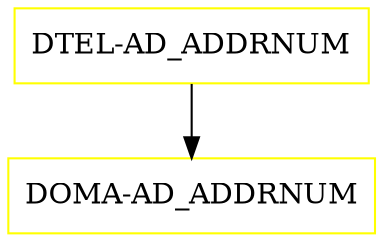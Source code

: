 digraph G {
  "DTEL-AD_ADDRNUM" [shape=box,color=yellow];
  "DOMA-AD_ADDRNUM" [shape=box,color=yellow,URL="./DOMA_AD_ADDRNUM.html"];
  "DTEL-AD_ADDRNUM" -> "DOMA-AD_ADDRNUM";
}
